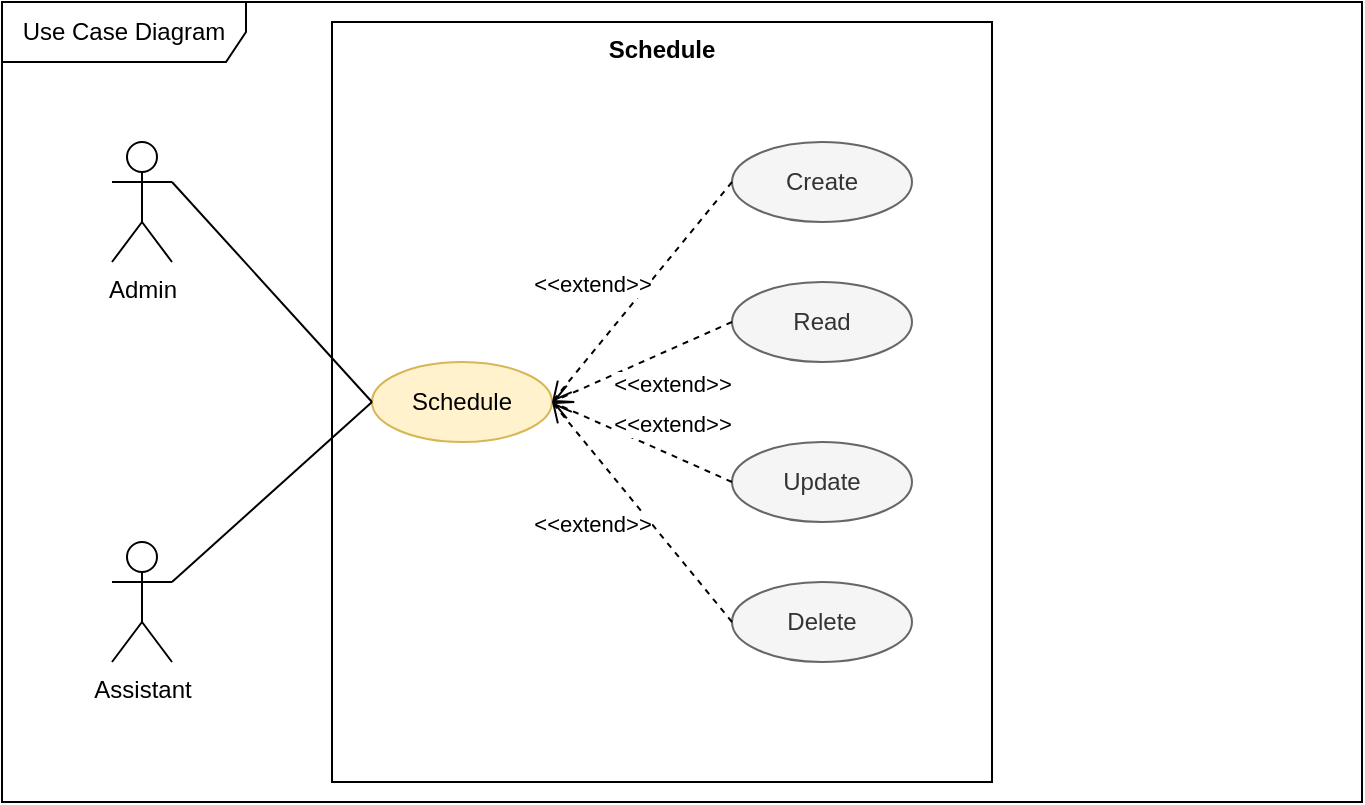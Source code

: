 <mxfile version="13.3.9" type="device"><diagram id="PFAQG3k8ioyqc2B77Cym" name="Page-1"><mxGraphModel dx="801" dy="513" grid="1" gridSize="10" guides="1" tooltips="1" connect="1" arrows="1" fold="1" page="1" pageScale="1" pageWidth="850" pageHeight="1100" math="0" shadow="0"><root><mxCell id="0"/><mxCell id="1" parent="0"/><mxCell id="TCSJECpcU5ownWHkjOFt-2" value="Use Case Diagram" style="shape=umlFrame;whiteSpace=wrap;html=1;width=122;height=30;" parent="1" vertex="1"><mxGeometry x="85" y="210" width="680" height="400" as="geometry"/></mxCell><mxCell id="TCSJECpcU5ownWHkjOFt-17" value="" style="html=1;" parent="1" vertex="1"><mxGeometry x="250" y="220" width="330" height="380" as="geometry"/></mxCell><mxCell id="TCSJECpcU5ownWHkjOFt-19" value="Admin" style="shape=umlActor;verticalLabelPosition=bottom;verticalAlign=top;html=1;" parent="1" vertex="1"><mxGeometry x="140" y="280" width="30" height="60" as="geometry"/></mxCell><mxCell id="TCSJECpcU5ownWHkjOFt-21" value="Assistant" style="shape=umlActor;verticalLabelPosition=bottom;verticalAlign=top;html=1;" parent="1" vertex="1"><mxGeometry x="140" y="480" width="30" height="60" as="geometry"/></mxCell><mxCell id="TCSJECpcU5ownWHkjOFt-22" value="Schedule" style="ellipse;whiteSpace=wrap;html=1;fillColor=#fff2cc;strokeColor=#d6b656;" parent="1" vertex="1"><mxGeometry x="270" y="390" width="90" height="40" as="geometry"/></mxCell><mxCell id="TCSJECpcU5ownWHkjOFt-29" value="Create" style="ellipse;whiteSpace=wrap;html=1;fillColor=#f5f5f5;strokeColor=#666666;fontColor=#333333;" parent="1" vertex="1"><mxGeometry x="450" y="280" width="90" height="40" as="geometry"/></mxCell><mxCell id="TCSJECpcU5ownWHkjOFt-51" value="Schedule" style="text;align=center;fontStyle=1;verticalAlign=middle;spacingLeft=3;spacingRight=3;strokeColor=none;rotatable=0;points=[[0,0.5],[1,0.5]];portConstraint=eastwest;" parent="1" vertex="1"><mxGeometry x="375" y="220" width="80" height="26" as="geometry"/></mxCell><mxCell id="TCSJECpcU5ownWHkjOFt-52" value="" style="endArrow=none;html=1;entryX=0;entryY=0.5;entryDx=0;entryDy=0;exitX=1;exitY=0.333;exitDx=0;exitDy=0;exitPerimeter=0;" parent="1" source="TCSJECpcU5ownWHkjOFt-19" target="TCSJECpcU5ownWHkjOFt-22" edge="1"><mxGeometry relative="1" as="geometry"><mxPoint x="190" y="309.5" as="sourcePoint"/><mxPoint x="350" y="309.5" as="targetPoint"/></mxGeometry></mxCell><mxCell id="TCSJECpcU5ownWHkjOFt-65" value="" style="endArrow=none;html=1;entryX=0;entryY=0.5;entryDx=0;entryDy=0;exitX=1;exitY=0.333;exitDx=0;exitDy=0;exitPerimeter=0;" parent="1" source="TCSJECpcU5ownWHkjOFt-21" target="TCSJECpcU5ownWHkjOFt-22" edge="1"><mxGeometry relative="1" as="geometry"><mxPoint x="240" y="370" as="sourcePoint"/><mxPoint x="370" y="354" as="targetPoint"/></mxGeometry></mxCell><mxCell id="PA7bcoqrqmx_qKqhYvqj-2" value="Read" style="ellipse;whiteSpace=wrap;html=1;fillColor=#f5f5f5;strokeColor=#666666;fontColor=#333333;" vertex="1" parent="1"><mxGeometry x="450" y="350" width="90" height="40" as="geometry"/></mxCell><mxCell id="PA7bcoqrqmx_qKqhYvqj-3" value="Update" style="ellipse;whiteSpace=wrap;html=1;fillColor=#f5f5f5;strokeColor=#666666;fontColor=#333333;" vertex="1" parent="1"><mxGeometry x="450" y="430" width="90" height="40" as="geometry"/></mxCell><mxCell id="PA7bcoqrqmx_qKqhYvqj-4" value="Delete" style="ellipse;whiteSpace=wrap;html=1;fillColor=#f5f5f5;strokeColor=#666666;fontColor=#333333;" vertex="1" parent="1"><mxGeometry x="450" y="500" width="90" height="40" as="geometry"/></mxCell><mxCell id="PA7bcoqrqmx_qKqhYvqj-5" value="&amp;lt;&amp;lt;extend&amp;gt;&amp;gt;" style="html=1;verticalAlign=bottom;endArrow=open;dashed=1;endSize=8;entryX=1;entryY=0.5;entryDx=0;entryDy=0;exitX=0;exitY=0.5;exitDx=0;exitDy=0;" edge="1" parent="1" source="TCSJECpcU5ownWHkjOFt-29" target="TCSJECpcU5ownWHkjOFt-22"><mxGeometry x="0.277" y="-16" relative="1" as="geometry"><mxPoint x="450" y="298" as="sourcePoint"/><mxPoint x="360" y="408" as="targetPoint"/><mxPoint as="offset"/></mxGeometry></mxCell><mxCell id="PA7bcoqrqmx_qKqhYvqj-6" value="&amp;lt;&amp;lt;extend&amp;gt;&amp;gt;" style="html=1;verticalAlign=bottom;endArrow=open;dashed=1;endSize=8;exitX=0;exitY=0.5;exitDx=0;exitDy=0;" edge="1" parent="1" source="PA7bcoqrqmx_qKqhYvqj-2"><mxGeometry x="-0.113" y="24" relative="1" as="geometry"><mxPoint x="460" y="310" as="sourcePoint"/><mxPoint x="360" y="410" as="targetPoint"/><mxPoint as="offset"/></mxGeometry></mxCell><mxCell id="PA7bcoqrqmx_qKqhYvqj-7" value="&amp;lt;&amp;lt;extend&amp;gt;&amp;gt;" style="html=1;verticalAlign=bottom;endArrow=open;dashed=1;endSize=8;exitX=0;exitY=0.5;exitDx=0;exitDy=0;" edge="1" parent="1" source="PA7bcoqrqmx_qKqhYvqj-3"><mxGeometry x="-0.278" y="-6" relative="1" as="geometry"><mxPoint x="470" y="320" as="sourcePoint"/><mxPoint x="360" y="410" as="targetPoint"/><mxPoint as="offset"/></mxGeometry></mxCell><mxCell id="PA7bcoqrqmx_qKqhYvqj-8" value="&amp;lt;&amp;lt;extend&amp;gt;&amp;gt;" style="html=1;verticalAlign=bottom;endArrow=open;dashed=1;endSize=8;exitX=0;exitY=0.5;exitDx=0;exitDy=0;" edge="1" parent="1" source="PA7bcoqrqmx_qKqhYvqj-4"><mxGeometry x="0.059" y="29" relative="1" as="geometry"><mxPoint x="480" y="330" as="sourcePoint"/><mxPoint x="360" y="410" as="targetPoint"/><mxPoint as="offset"/></mxGeometry></mxCell></root></mxGraphModel></diagram></mxfile>